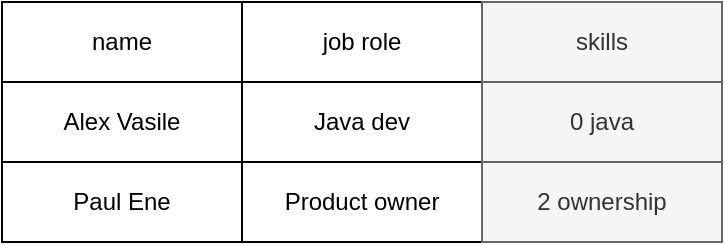 <mxfile version="14.7.4" type="embed" pages="2"><diagram id="V0eu5wtLmQw78PfOXEA_" name="candidates"><mxGraphModel dx="818" dy="411" grid="1" gridSize="10" guides="1" tooltips="1" connect="1" arrows="1" fold="1" page="1" pageScale="1" pageWidth="850" pageHeight="1100" math="0" shadow="0"><root><mxCell id="0"/><mxCell id="1" parent="0"/><mxCell id="2" value="name" style="rounded=0;whiteSpace=wrap;html=1;" parent="1" vertex="1"><mxGeometry x="40" y="40" width="120" height="40" as="geometry"/></mxCell><mxCell id="4" value="job role" style="rounded=0;whiteSpace=wrap;html=1;" parent="1" vertex="1"><mxGeometry x="160" y="40" width="120" height="40" as="geometry"/></mxCell><mxCell id="5" value="skills" style="rounded=0;whiteSpace=wrap;html=1;fillColor=#f5f5f5;strokeColor=#666666;fontColor=#333333;" parent="1" vertex="1"><mxGeometry x="280" y="40" width="120" height="40" as="geometry"/></mxCell><mxCell id="6" value="Alex Vasile" style="rounded=0;whiteSpace=wrap;html=1;" parent="1" vertex="1"><mxGeometry x="40" y="80" width="120" height="40" as="geometry"/></mxCell><mxCell id="7" value="Paul Ene" style="rounded=0;whiteSpace=wrap;html=1;" parent="1" vertex="1"><mxGeometry x="40" y="120" width="120" height="40" as="geometry"/></mxCell><mxCell id="8" value="Java dev" style="rounded=0;whiteSpace=wrap;html=1;" parent="1" vertex="1"><mxGeometry x="160" y="80" width="120" height="40" as="geometry"/></mxCell><mxCell id="9" value="Product owner" style="rounded=0;whiteSpace=wrap;html=1;" parent="1" vertex="1"><mxGeometry x="160" y="120" width="120" height="40" as="geometry"/></mxCell><mxCell id="10" value="0 java" style="rounded=0;whiteSpace=wrap;html=1;fillColor=#f5f5f5;strokeColor=#666666;fontColor=#333333;" parent="1" vertex="1"><mxGeometry x="280" y="80" width="120" height="40" as="geometry"/></mxCell><mxCell id="11" value="2 ownership" style="rounded=0;whiteSpace=wrap;html=1;fillColor=#f5f5f5;strokeColor=#666666;fontColor=#333333;" parent="1" vertex="1"><mxGeometry x="280" y="120" width="120" height="40" as="geometry"/></mxCell></root></mxGraphModel></diagram><diagram id="l9SkJryOubTiSpgLzVA1" name="candidate info"><mxGraphModel dx="1431" dy="720" grid="1" gridSize="10" guides="1" tooltips="1" connect="1" arrows="1" fold="1" page="1" pageScale="1" pageWidth="850" pageHeight="1100" math="0" shadow="0"><root><mxCell id="3TYoUOBX65LuLS0YuvU6-0"/><mxCell id="3TYoUOBX65LuLS0YuvU6-1" parent="3TYoUOBX65LuLS0YuvU6-0"/><mxCell id="6qixWfTXo19Aodc4-A0C-0" value="Candidate name" style="rounded=0;whiteSpace=wrap;html=1;" parent="3TYoUOBX65LuLS0YuvU6-1" vertex="1"><mxGeometry x="40" y="40" width="120" height="40" as="geometry"/></mxCell><mxCell id="6qixWfTXo19Aodc4-A0C-1" value="Description" style="rounded=0;whiteSpace=wrap;html=1;" parent="3TYoUOBX65LuLS0YuvU6-1" vertex="1"><mxGeometry x="40" y="80" width="120" height="40" as="geometry"/></mxCell></root></mxGraphModel></diagram></mxfile>